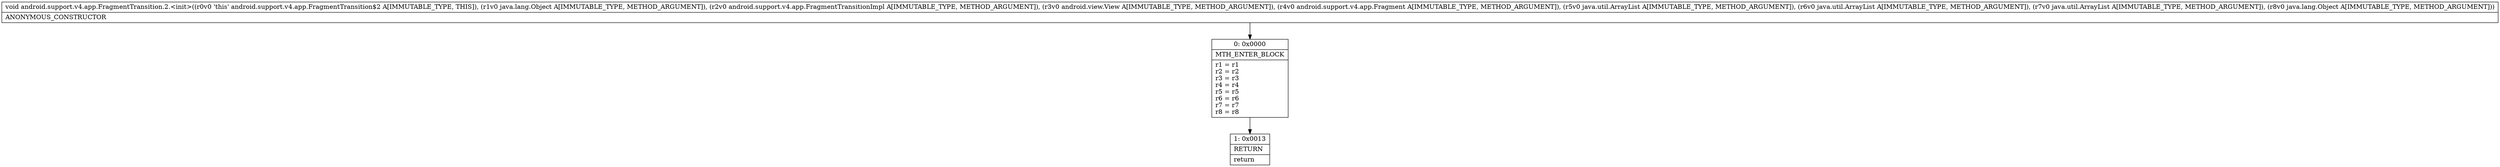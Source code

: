 digraph "CFG forandroid.support.v4.app.FragmentTransition.2.\<init\>(Ljava\/lang\/Object;Landroid\/support\/v4\/app\/FragmentTransitionImpl;Landroid\/view\/View;Landroid\/support\/v4\/app\/Fragment;Ljava\/util\/ArrayList;Ljava\/util\/ArrayList;Ljava\/util\/ArrayList;Ljava\/lang\/Object;)V" {
Node_0 [shape=record,label="{0\:\ 0x0000|MTH_ENTER_BLOCK\l|r1 = r1\lr2 = r2\lr3 = r3\lr4 = r4\lr5 = r5\lr6 = r6\lr7 = r7\lr8 = r8\l}"];
Node_1 [shape=record,label="{1\:\ 0x0013|RETURN\l|return\l}"];
MethodNode[shape=record,label="{void android.support.v4.app.FragmentTransition.2.\<init\>((r0v0 'this' android.support.v4.app.FragmentTransition$2 A[IMMUTABLE_TYPE, THIS]), (r1v0 java.lang.Object A[IMMUTABLE_TYPE, METHOD_ARGUMENT]), (r2v0 android.support.v4.app.FragmentTransitionImpl A[IMMUTABLE_TYPE, METHOD_ARGUMENT]), (r3v0 android.view.View A[IMMUTABLE_TYPE, METHOD_ARGUMENT]), (r4v0 android.support.v4.app.Fragment A[IMMUTABLE_TYPE, METHOD_ARGUMENT]), (r5v0 java.util.ArrayList A[IMMUTABLE_TYPE, METHOD_ARGUMENT]), (r6v0 java.util.ArrayList A[IMMUTABLE_TYPE, METHOD_ARGUMENT]), (r7v0 java.util.ArrayList A[IMMUTABLE_TYPE, METHOD_ARGUMENT]), (r8v0 java.lang.Object A[IMMUTABLE_TYPE, METHOD_ARGUMENT]))  | ANONYMOUS_CONSTRUCTOR\l}"];
MethodNode -> Node_0;
Node_0 -> Node_1;
}

